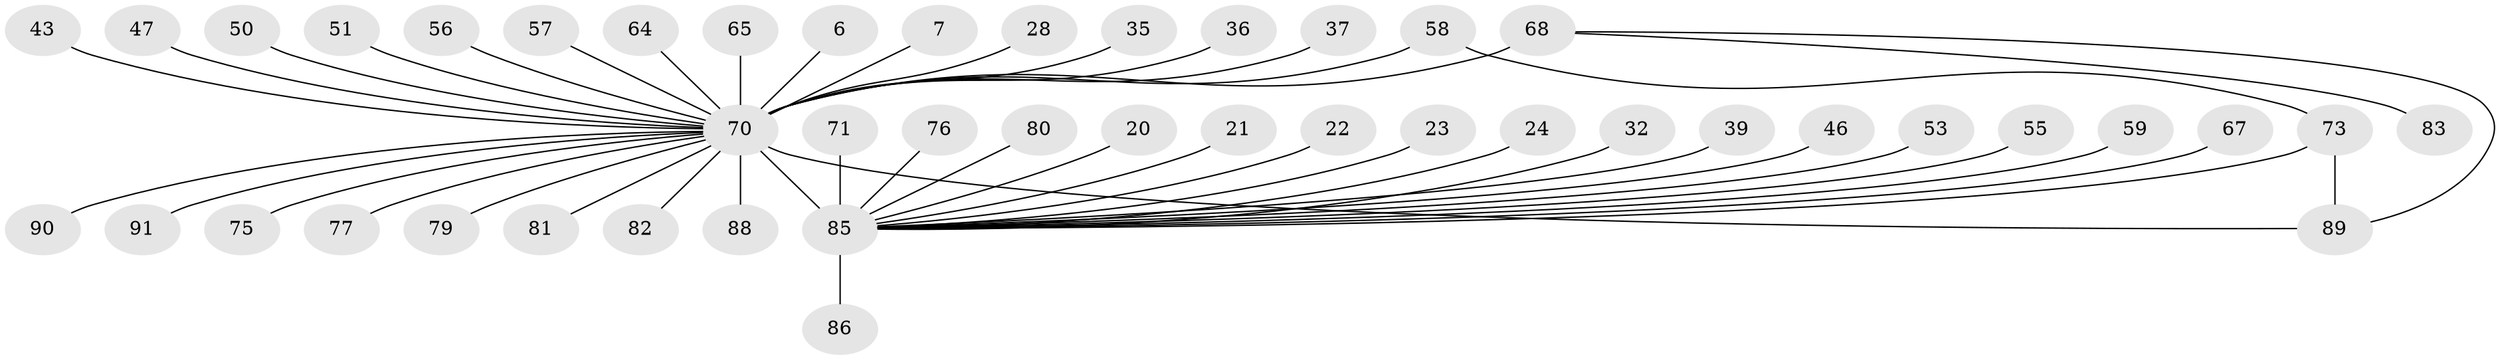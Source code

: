 // original degree distribution, {15: 0.01098901098901099, 24: 0.01098901098901099, 4: 0.07692307692307693, 10: 0.01098901098901099, 6: 0.03296703296703297, 1: 0.4725274725274725, 3: 0.10989010989010989, 2: 0.2087912087912088, 7: 0.03296703296703297, 17: 0.01098901098901099, 5: 0.02197802197802198}
// Generated by graph-tools (version 1.1) at 2025/51/03/04/25 21:51:44]
// undirected, 45 vertices, 47 edges
graph export_dot {
graph [start="1"]
  node [color=gray90,style=filled];
  6;
  7;
  20;
  21;
  22;
  23;
  24;
  28;
  32;
  35;
  36;
  37;
  39;
  43;
  46;
  47;
  50;
  51;
  53 [super="+42"];
  55;
  56;
  57;
  58;
  59;
  64;
  65;
  67 [super="+49"];
  68 [super="+25+14"];
  70 [super="+10+30+69+33"];
  71;
  73 [super="+66"];
  75;
  76;
  77;
  79;
  80;
  81 [super="+63"];
  82;
  83;
  85 [super="+84+62+74+18+41"];
  86;
  88 [super="+31"];
  89 [super="+61+60+54+87"];
  90;
  91 [super="+72+78"];
  6 -- 70;
  7 -- 70;
  20 -- 85;
  21 -- 85;
  22 -- 85;
  23 -- 85;
  24 -- 85;
  28 -- 70;
  32 -- 85;
  35 -- 70;
  36 -- 70;
  37 -- 70;
  39 -- 85;
  43 -- 70;
  46 -- 85;
  47 -- 70;
  50 -- 70;
  51 -- 70;
  53 -- 85;
  55 -- 85;
  56 -- 70;
  57 -- 70;
  58 -- 73;
  58 -- 70;
  59 -- 85;
  64 -- 70;
  65 -- 70;
  67 -- 85;
  68 -- 83;
  68 -- 70 [weight=4];
  68 -- 89 [weight=2];
  70 -- 88 [weight=2];
  70 -- 90 [weight=2];
  70 -- 85 [weight=22];
  70 -- 75;
  70 -- 77;
  70 -- 79;
  70 -- 81;
  70 -- 82;
  70 -- 89 [weight=2];
  70 -- 91;
  71 -- 85 [weight=2];
  73 -- 85 [weight=3];
  73 -- 89;
  76 -- 85;
  80 -- 85;
  85 -- 86;
}
